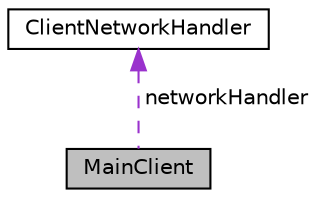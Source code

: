 digraph "MainClient"
{
 // INTERACTIVE_SVG=YES
 // LATEX_PDF_SIZE
  edge [fontname="Helvetica",fontsize="10",labelfontname="Helvetica",labelfontsize="10"];
  node [fontname="Helvetica",fontsize="10",shape=record];
  Node1 [label="MainClient",height=0.2,width=0.4,color="black", fillcolor="grey75", style="filled", fontcolor="black",tooltip=" "];
  Node2 -> Node1 [dir="back",color="darkorchid3",fontsize="10",style="dashed",label=" networkHandler" ,fontname="Helvetica"];
  Node2 [label="ClientNetworkHandler",height=0.2,width=0.4,color="black", fillcolor="white", style="filled",URL="$classClientNetworkHandler.html",tooltip=" "];
}
